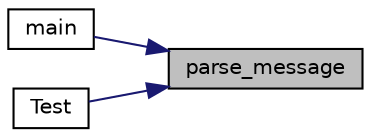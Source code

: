 digraph "parse_message"
{
 // LATEX_PDF_SIZE
  edge [fontname="Helvetica",fontsize="10",labelfontname="Helvetica",labelfontsize="10"];
  node [fontname="Helvetica",fontsize="10",shape=record];
  rankdir="RL";
  Node1 [label="parse_message",height=0.2,width=0.4,color="black", fillcolor="grey75", style="filled", fontcolor="black",tooltip="Take a message as a string and parse it into a message struct."];
  Node1 -> Node2 [dir="back",color="midnightblue",fontsize="10",style="solid",fontname="Helvetica"];
  Node2 [label="main",height=0.2,width=0.4,color="black", fillcolor="white", style="filled",URL="$test__main_8c.html#a840291bc02cba5474a4cb46a9b9566fe",tooltip=" "];
  Node1 -> Node3 [dir="back",color="midnightblue",fontsize="10",style="solid",fontname="Helvetica"];
  Node3 [label="Test",height=0.2,width=0.4,color="black", fillcolor="white", style="filled",URL="$message__parser__test_8c.html#ae1574755fc96bba0dbd62bcc19e385a6",tooltip=" "];
}
